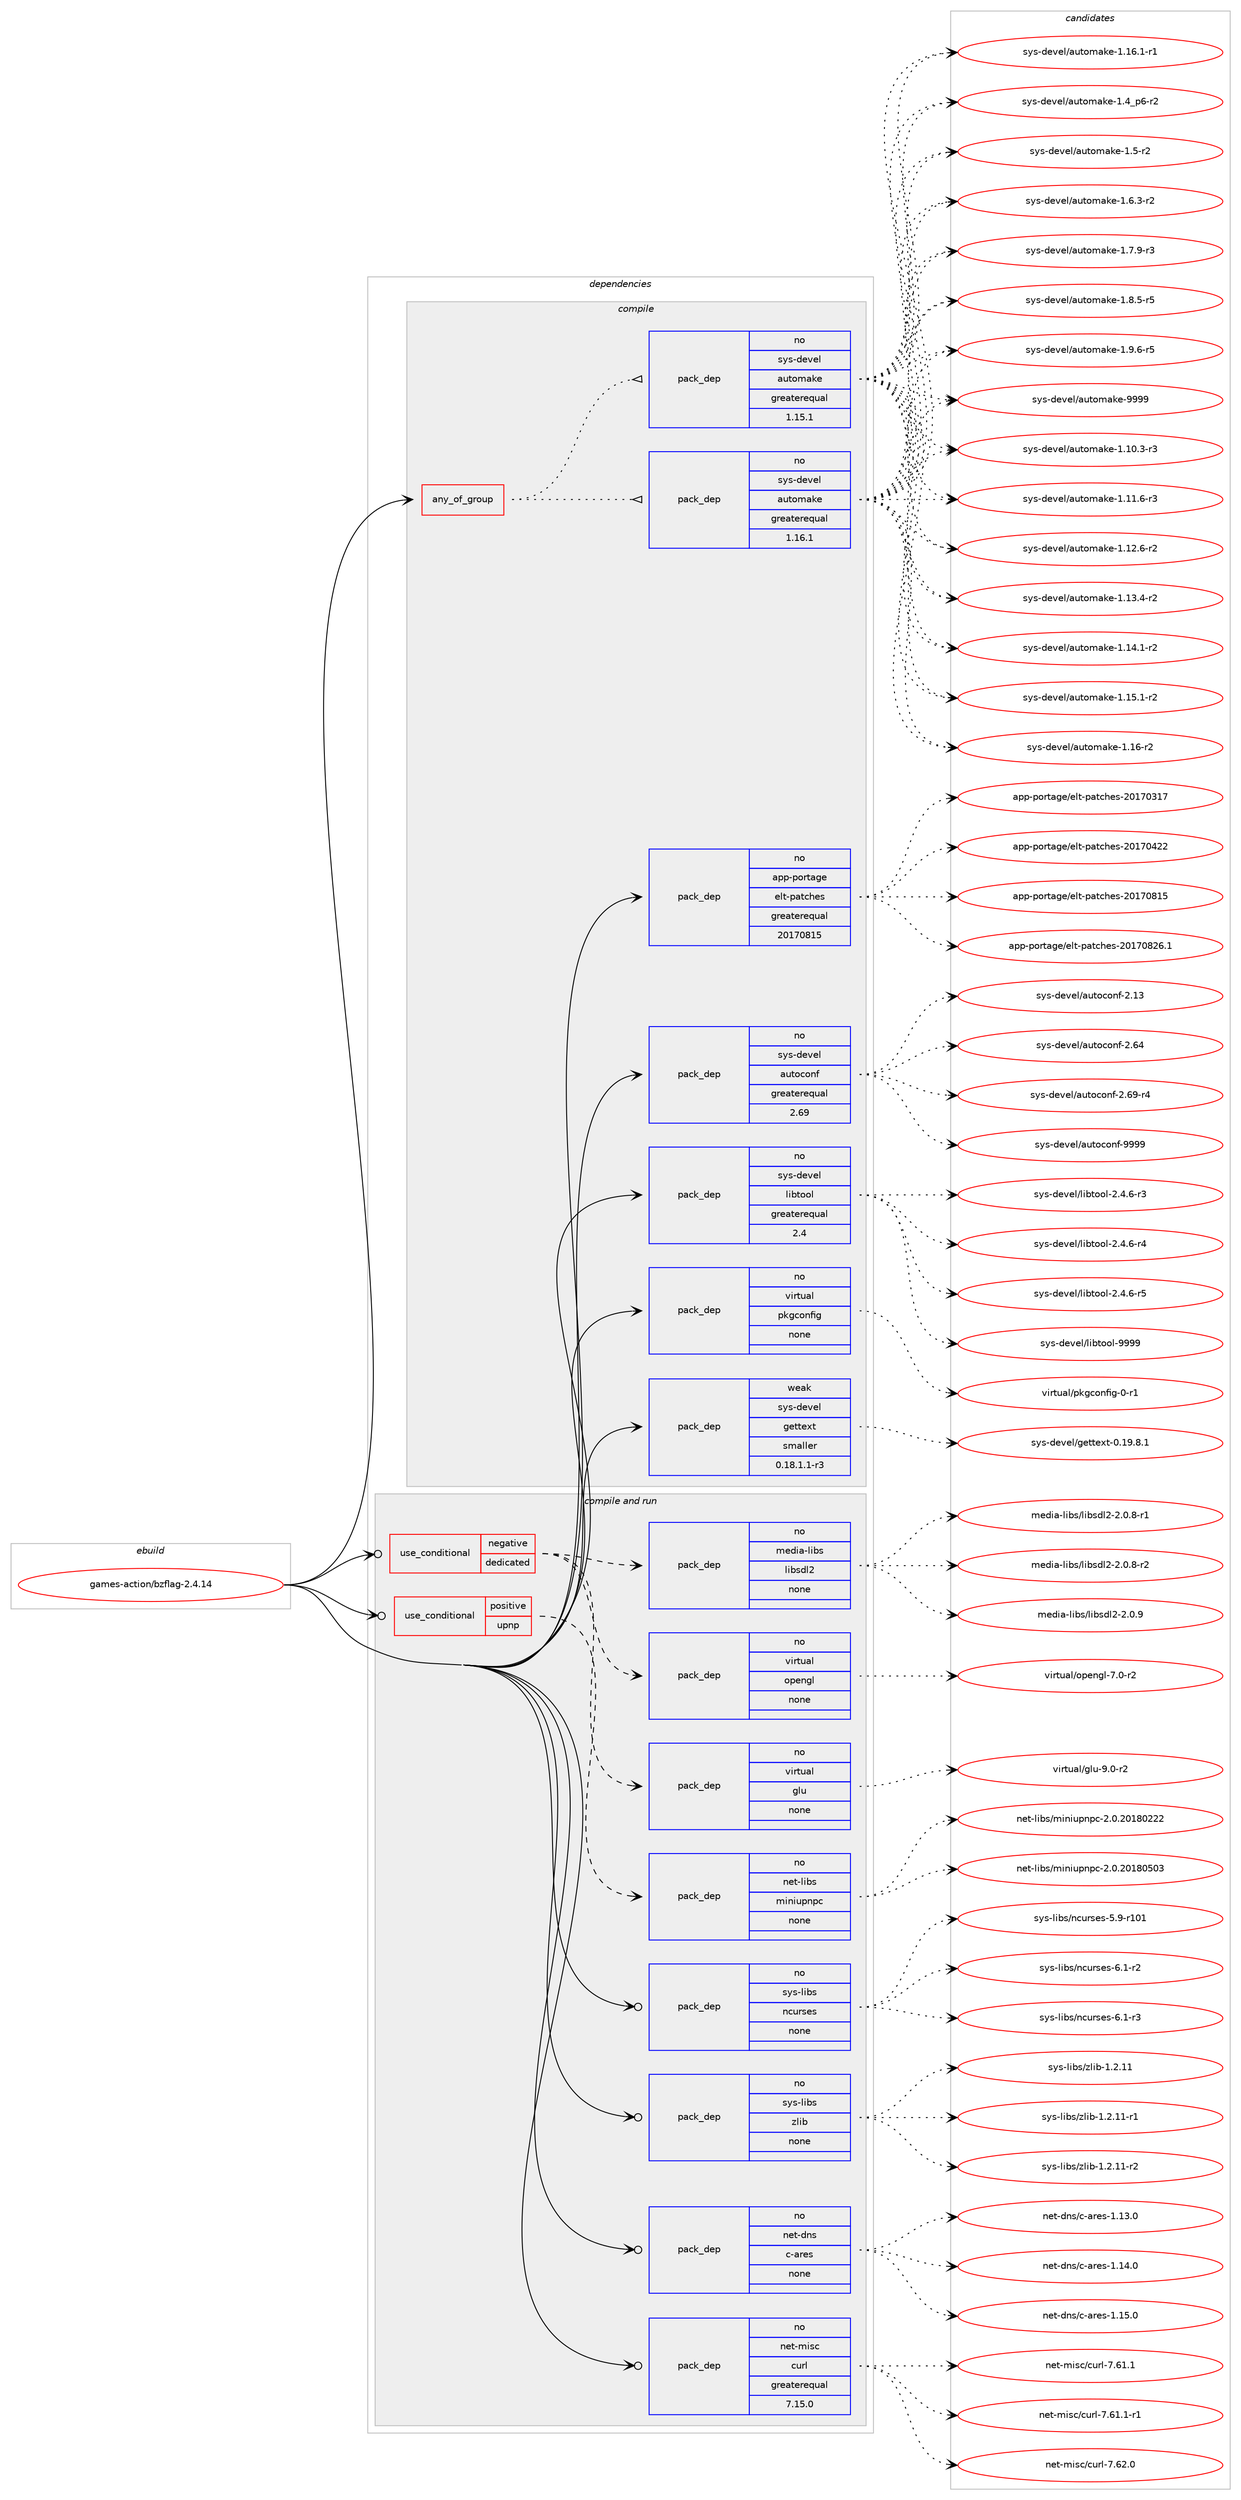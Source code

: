 digraph prolog {

# *************
# Graph options
# *************

newrank=true;
concentrate=true;
compound=true;
graph [rankdir=LR,fontname=Helvetica,fontsize=10,ranksep=1.5];#, ranksep=2.5, nodesep=0.2];
edge  [arrowhead=vee];
node  [fontname=Helvetica,fontsize=10];

# **********
# The ebuild
# **********

subgraph cluster_leftcol {
color=gray;
rank=same;
label=<<i>ebuild</i>>;
id [label="games-action/bzflag-2.4.14", color=red, width=4, href="../games-action/bzflag-2.4.14.svg"];
}

# ****************
# The dependencies
# ****************

subgraph cluster_midcol {
color=gray;
label=<<i>dependencies</i>>;
subgraph cluster_compile {
fillcolor="#eeeeee";
style=filled;
label=<<i>compile</i>>;
subgraph any90 {
dependency3392 [label=<<TABLE BORDER="0" CELLBORDER="1" CELLSPACING="0" CELLPADDING="4"><TR><TD CELLPADDING="10">any_of_group</TD></TR></TABLE>>, shape=none, color=red];subgraph pack2776 {
dependency3393 [label=<<TABLE BORDER="0" CELLBORDER="1" CELLSPACING="0" CELLPADDING="4" WIDTH="220"><TR><TD ROWSPAN="6" CELLPADDING="30">pack_dep</TD></TR><TR><TD WIDTH="110">no</TD></TR><TR><TD>sys-devel</TD></TR><TR><TD>automake</TD></TR><TR><TD>greaterequal</TD></TR><TR><TD>1.16.1</TD></TR></TABLE>>, shape=none, color=blue];
}
dependency3392:e -> dependency3393:w [weight=20,style="dotted",arrowhead="oinv"];
subgraph pack2777 {
dependency3394 [label=<<TABLE BORDER="0" CELLBORDER="1" CELLSPACING="0" CELLPADDING="4" WIDTH="220"><TR><TD ROWSPAN="6" CELLPADDING="30">pack_dep</TD></TR><TR><TD WIDTH="110">no</TD></TR><TR><TD>sys-devel</TD></TR><TR><TD>automake</TD></TR><TR><TD>greaterequal</TD></TR><TR><TD>1.15.1</TD></TR></TABLE>>, shape=none, color=blue];
}
dependency3392:e -> dependency3394:w [weight=20,style="dotted",arrowhead="oinv"];
}
id:e -> dependency3392:w [weight=20,style="solid",arrowhead="vee"];
subgraph pack2778 {
dependency3395 [label=<<TABLE BORDER="0" CELLBORDER="1" CELLSPACING="0" CELLPADDING="4" WIDTH="220"><TR><TD ROWSPAN="6" CELLPADDING="30">pack_dep</TD></TR><TR><TD WIDTH="110">no</TD></TR><TR><TD>app-portage</TD></TR><TR><TD>elt-patches</TD></TR><TR><TD>greaterequal</TD></TR><TR><TD>20170815</TD></TR></TABLE>>, shape=none, color=blue];
}
id:e -> dependency3395:w [weight=20,style="solid",arrowhead="vee"];
subgraph pack2779 {
dependency3396 [label=<<TABLE BORDER="0" CELLBORDER="1" CELLSPACING="0" CELLPADDING="4" WIDTH="220"><TR><TD ROWSPAN="6" CELLPADDING="30">pack_dep</TD></TR><TR><TD WIDTH="110">no</TD></TR><TR><TD>sys-devel</TD></TR><TR><TD>autoconf</TD></TR><TR><TD>greaterequal</TD></TR><TR><TD>2.69</TD></TR></TABLE>>, shape=none, color=blue];
}
id:e -> dependency3396:w [weight=20,style="solid",arrowhead="vee"];
subgraph pack2780 {
dependency3397 [label=<<TABLE BORDER="0" CELLBORDER="1" CELLSPACING="0" CELLPADDING="4" WIDTH="220"><TR><TD ROWSPAN="6" CELLPADDING="30">pack_dep</TD></TR><TR><TD WIDTH="110">no</TD></TR><TR><TD>sys-devel</TD></TR><TR><TD>libtool</TD></TR><TR><TD>greaterequal</TD></TR><TR><TD>2.4</TD></TR></TABLE>>, shape=none, color=blue];
}
id:e -> dependency3397:w [weight=20,style="solid",arrowhead="vee"];
subgraph pack2781 {
dependency3398 [label=<<TABLE BORDER="0" CELLBORDER="1" CELLSPACING="0" CELLPADDING="4" WIDTH="220"><TR><TD ROWSPAN="6" CELLPADDING="30">pack_dep</TD></TR><TR><TD WIDTH="110">no</TD></TR><TR><TD>virtual</TD></TR><TR><TD>pkgconfig</TD></TR><TR><TD>none</TD></TR><TR><TD></TD></TR></TABLE>>, shape=none, color=blue];
}
id:e -> dependency3398:w [weight=20,style="solid",arrowhead="vee"];
subgraph pack2782 {
dependency3399 [label=<<TABLE BORDER="0" CELLBORDER="1" CELLSPACING="0" CELLPADDING="4" WIDTH="220"><TR><TD ROWSPAN="6" CELLPADDING="30">pack_dep</TD></TR><TR><TD WIDTH="110">weak</TD></TR><TR><TD>sys-devel</TD></TR><TR><TD>gettext</TD></TR><TR><TD>smaller</TD></TR><TR><TD>0.18.1.1-r3</TD></TR></TABLE>>, shape=none, color=blue];
}
id:e -> dependency3399:w [weight=20,style="solid",arrowhead="vee"];
}
subgraph cluster_compileandrun {
fillcolor="#eeeeee";
style=filled;
label=<<i>compile and run</i>>;
subgraph cond519 {
dependency3400 [label=<<TABLE BORDER="0" CELLBORDER="1" CELLSPACING="0" CELLPADDING="4"><TR><TD ROWSPAN="3" CELLPADDING="10">use_conditional</TD></TR><TR><TD>negative</TD></TR><TR><TD>dedicated</TD></TR></TABLE>>, shape=none, color=red];
subgraph pack2783 {
dependency3401 [label=<<TABLE BORDER="0" CELLBORDER="1" CELLSPACING="0" CELLPADDING="4" WIDTH="220"><TR><TD ROWSPAN="6" CELLPADDING="30">pack_dep</TD></TR><TR><TD WIDTH="110">no</TD></TR><TR><TD>media-libs</TD></TR><TR><TD>libsdl2</TD></TR><TR><TD>none</TD></TR><TR><TD></TD></TR></TABLE>>, shape=none, color=blue];
}
dependency3400:e -> dependency3401:w [weight=20,style="dashed",arrowhead="vee"];
subgraph pack2784 {
dependency3402 [label=<<TABLE BORDER="0" CELLBORDER="1" CELLSPACING="0" CELLPADDING="4" WIDTH="220"><TR><TD ROWSPAN="6" CELLPADDING="30">pack_dep</TD></TR><TR><TD WIDTH="110">no</TD></TR><TR><TD>virtual</TD></TR><TR><TD>glu</TD></TR><TR><TD>none</TD></TR><TR><TD></TD></TR></TABLE>>, shape=none, color=blue];
}
dependency3400:e -> dependency3402:w [weight=20,style="dashed",arrowhead="vee"];
subgraph pack2785 {
dependency3403 [label=<<TABLE BORDER="0" CELLBORDER="1" CELLSPACING="0" CELLPADDING="4" WIDTH="220"><TR><TD ROWSPAN="6" CELLPADDING="30">pack_dep</TD></TR><TR><TD WIDTH="110">no</TD></TR><TR><TD>virtual</TD></TR><TR><TD>opengl</TD></TR><TR><TD>none</TD></TR><TR><TD></TD></TR></TABLE>>, shape=none, color=blue];
}
dependency3400:e -> dependency3403:w [weight=20,style="dashed",arrowhead="vee"];
}
id:e -> dependency3400:w [weight=20,style="solid",arrowhead="odotvee"];
subgraph cond520 {
dependency3404 [label=<<TABLE BORDER="0" CELLBORDER="1" CELLSPACING="0" CELLPADDING="4"><TR><TD ROWSPAN="3" CELLPADDING="10">use_conditional</TD></TR><TR><TD>positive</TD></TR><TR><TD>upnp</TD></TR></TABLE>>, shape=none, color=red];
subgraph pack2786 {
dependency3405 [label=<<TABLE BORDER="0" CELLBORDER="1" CELLSPACING="0" CELLPADDING="4" WIDTH="220"><TR><TD ROWSPAN="6" CELLPADDING="30">pack_dep</TD></TR><TR><TD WIDTH="110">no</TD></TR><TR><TD>net-libs</TD></TR><TR><TD>miniupnpc</TD></TR><TR><TD>none</TD></TR><TR><TD></TD></TR></TABLE>>, shape=none, color=blue];
}
dependency3404:e -> dependency3405:w [weight=20,style="dashed",arrowhead="vee"];
}
id:e -> dependency3404:w [weight=20,style="solid",arrowhead="odotvee"];
subgraph pack2787 {
dependency3406 [label=<<TABLE BORDER="0" CELLBORDER="1" CELLSPACING="0" CELLPADDING="4" WIDTH="220"><TR><TD ROWSPAN="6" CELLPADDING="30">pack_dep</TD></TR><TR><TD WIDTH="110">no</TD></TR><TR><TD>net-dns</TD></TR><TR><TD>c-ares</TD></TR><TR><TD>none</TD></TR><TR><TD></TD></TR></TABLE>>, shape=none, color=blue];
}
id:e -> dependency3406:w [weight=20,style="solid",arrowhead="odotvee"];
subgraph pack2788 {
dependency3407 [label=<<TABLE BORDER="0" CELLBORDER="1" CELLSPACING="0" CELLPADDING="4" WIDTH="220"><TR><TD ROWSPAN="6" CELLPADDING="30">pack_dep</TD></TR><TR><TD WIDTH="110">no</TD></TR><TR><TD>net-misc</TD></TR><TR><TD>curl</TD></TR><TR><TD>greaterequal</TD></TR><TR><TD>7.15.0</TD></TR></TABLE>>, shape=none, color=blue];
}
id:e -> dependency3407:w [weight=20,style="solid",arrowhead="odotvee"];
subgraph pack2789 {
dependency3408 [label=<<TABLE BORDER="0" CELLBORDER="1" CELLSPACING="0" CELLPADDING="4" WIDTH="220"><TR><TD ROWSPAN="6" CELLPADDING="30">pack_dep</TD></TR><TR><TD WIDTH="110">no</TD></TR><TR><TD>sys-libs</TD></TR><TR><TD>ncurses</TD></TR><TR><TD>none</TD></TR><TR><TD></TD></TR></TABLE>>, shape=none, color=blue];
}
id:e -> dependency3408:w [weight=20,style="solid",arrowhead="odotvee"];
subgraph pack2790 {
dependency3409 [label=<<TABLE BORDER="0" CELLBORDER="1" CELLSPACING="0" CELLPADDING="4" WIDTH="220"><TR><TD ROWSPAN="6" CELLPADDING="30">pack_dep</TD></TR><TR><TD WIDTH="110">no</TD></TR><TR><TD>sys-libs</TD></TR><TR><TD>zlib</TD></TR><TR><TD>none</TD></TR><TR><TD></TD></TR></TABLE>>, shape=none, color=blue];
}
id:e -> dependency3409:w [weight=20,style="solid",arrowhead="odotvee"];
}
subgraph cluster_run {
fillcolor="#eeeeee";
style=filled;
label=<<i>run</i>>;
}
}

# **************
# The candidates
# **************

subgraph cluster_choices {
rank=same;
color=gray;
label=<<i>candidates</i>>;

subgraph choice2776 {
color=black;
nodesep=1;
choice11512111545100101118101108479711711611110997107101454946494846514511451 [label="sys-devel/automake-1.10.3-r3", color=red, width=4,href="../sys-devel/automake-1.10.3-r3.svg"];
choice11512111545100101118101108479711711611110997107101454946494946544511451 [label="sys-devel/automake-1.11.6-r3", color=red, width=4,href="../sys-devel/automake-1.11.6-r3.svg"];
choice11512111545100101118101108479711711611110997107101454946495046544511450 [label="sys-devel/automake-1.12.6-r2", color=red, width=4,href="../sys-devel/automake-1.12.6-r2.svg"];
choice11512111545100101118101108479711711611110997107101454946495146524511450 [label="sys-devel/automake-1.13.4-r2", color=red, width=4,href="../sys-devel/automake-1.13.4-r2.svg"];
choice11512111545100101118101108479711711611110997107101454946495246494511450 [label="sys-devel/automake-1.14.1-r2", color=red, width=4,href="../sys-devel/automake-1.14.1-r2.svg"];
choice11512111545100101118101108479711711611110997107101454946495346494511450 [label="sys-devel/automake-1.15.1-r2", color=red, width=4,href="../sys-devel/automake-1.15.1-r2.svg"];
choice1151211154510010111810110847971171161111099710710145494649544511450 [label="sys-devel/automake-1.16-r2", color=red, width=4,href="../sys-devel/automake-1.16-r2.svg"];
choice11512111545100101118101108479711711611110997107101454946495446494511449 [label="sys-devel/automake-1.16.1-r1", color=red, width=4,href="../sys-devel/automake-1.16.1-r1.svg"];
choice115121115451001011181011084797117116111109971071014549465295112544511450 [label="sys-devel/automake-1.4_p6-r2", color=red, width=4,href="../sys-devel/automake-1.4_p6-r2.svg"];
choice11512111545100101118101108479711711611110997107101454946534511450 [label="sys-devel/automake-1.5-r2", color=red, width=4,href="../sys-devel/automake-1.5-r2.svg"];
choice115121115451001011181011084797117116111109971071014549465446514511450 [label="sys-devel/automake-1.6.3-r2", color=red, width=4,href="../sys-devel/automake-1.6.3-r2.svg"];
choice115121115451001011181011084797117116111109971071014549465546574511451 [label="sys-devel/automake-1.7.9-r3", color=red, width=4,href="../sys-devel/automake-1.7.9-r3.svg"];
choice115121115451001011181011084797117116111109971071014549465646534511453 [label="sys-devel/automake-1.8.5-r5", color=red, width=4,href="../sys-devel/automake-1.8.5-r5.svg"];
choice115121115451001011181011084797117116111109971071014549465746544511453 [label="sys-devel/automake-1.9.6-r5", color=red, width=4,href="../sys-devel/automake-1.9.6-r5.svg"];
choice115121115451001011181011084797117116111109971071014557575757 [label="sys-devel/automake-9999", color=red, width=4,href="../sys-devel/automake-9999.svg"];
dependency3393:e -> choice11512111545100101118101108479711711611110997107101454946494846514511451:w [style=dotted,weight="100"];
dependency3393:e -> choice11512111545100101118101108479711711611110997107101454946494946544511451:w [style=dotted,weight="100"];
dependency3393:e -> choice11512111545100101118101108479711711611110997107101454946495046544511450:w [style=dotted,weight="100"];
dependency3393:e -> choice11512111545100101118101108479711711611110997107101454946495146524511450:w [style=dotted,weight="100"];
dependency3393:e -> choice11512111545100101118101108479711711611110997107101454946495246494511450:w [style=dotted,weight="100"];
dependency3393:e -> choice11512111545100101118101108479711711611110997107101454946495346494511450:w [style=dotted,weight="100"];
dependency3393:e -> choice1151211154510010111810110847971171161111099710710145494649544511450:w [style=dotted,weight="100"];
dependency3393:e -> choice11512111545100101118101108479711711611110997107101454946495446494511449:w [style=dotted,weight="100"];
dependency3393:e -> choice115121115451001011181011084797117116111109971071014549465295112544511450:w [style=dotted,weight="100"];
dependency3393:e -> choice11512111545100101118101108479711711611110997107101454946534511450:w [style=dotted,weight="100"];
dependency3393:e -> choice115121115451001011181011084797117116111109971071014549465446514511450:w [style=dotted,weight="100"];
dependency3393:e -> choice115121115451001011181011084797117116111109971071014549465546574511451:w [style=dotted,weight="100"];
dependency3393:e -> choice115121115451001011181011084797117116111109971071014549465646534511453:w [style=dotted,weight="100"];
dependency3393:e -> choice115121115451001011181011084797117116111109971071014549465746544511453:w [style=dotted,weight="100"];
dependency3393:e -> choice115121115451001011181011084797117116111109971071014557575757:w [style=dotted,weight="100"];
}
subgraph choice2777 {
color=black;
nodesep=1;
choice11512111545100101118101108479711711611110997107101454946494846514511451 [label="sys-devel/automake-1.10.3-r3", color=red, width=4,href="../sys-devel/automake-1.10.3-r3.svg"];
choice11512111545100101118101108479711711611110997107101454946494946544511451 [label="sys-devel/automake-1.11.6-r3", color=red, width=4,href="../sys-devel/automake-1.11.6-r3.svg"];
choice11512111545100101118101108479711711611110997107101454946495046544511450 [label="sys-devel/automake-1.12.6-r2", color=red, width=4,href="../sys-devel/automake-1.12.6-r2.svg"];
choice11512111545100101118101108479711711611110997107101454946495146524511450 [label="sys-devel/automake-1.13.4-r2", color=red, width=4,href="../sys-devel/automake-1.13.4-r2.svg"];
choice11512111545100101118101108479711711611110997107101454946495246494511450 [label="sys-devel/automake-1.14.1-r2", color=red, width=4,href="../sys-devel/automake-1.14.1-r2.svg"];
choice11512111545100101118101108479711711611110997107101454946495346494511450 [label="sys-devel/automake-1.15.1-r2", color=red, width=4,href="../sys-devel/automake-1.15.1-r2.svg"];
choice1151211154510010111810110847971171161111099710710145494649544511450 [label="sys-devel/automake-1.16-r2", color=red, width=4,href="../sys-devel/automake-1.16-r2.svg"];
choice11512111545100101118101108479711711611110997107101454946495446494511449 [label="sys-devel/automake-1.16.1-r1", color=red, width=4,href="../sys-devel/automake-1.16.1-r1.svg"];
choice115121115451001011181011084797117116111109971071014549465295112544511450 [label="sys-devel/automake-1.4_p6-r2", color=red, width=4,href="../sys-devel/automake-1.4_p6-r2.svg"];
choice11512111545100101118101108479711711611110997107101454946534511450 [label="sys-devel/automake-1.5-r2", color=red, width=4,href="../sys-devel/automake-1.5-r2.svg"];
choice115121115451001011181011084797117116111109971071014549465446514511450 [label="sys-devel/automake-1.6.3-r2", color=red, width=4,href="../sys-devel/automake-1.6.3-r2.svg"];
choice115121115451001011181011084797117116111109971071014549465546574511451 [label="sys-devel/automake-1.7.9-r3", color=red, width=4,href="../sys-devel/automake-1.7.9-r3.svg"];
choice115121115451001011181011084797117116111109971071014549465646534511453 [label="sys-devel/automake-1.8.5-r5", color=red, width=4,href="../sys-devel/automake-1.8.5-r5.svg"];
choice115121115451001011181011084797117116111109971071014549465746544511453 [label="sys-devel/automake-1.9.6-r5", color=red, width=4,href="../sys-devel/automake-1.9.6-r5.svg"];
choice115121115451001011181011084797117116111109971071014557575757 [label="sys-devel/automake-9999", color=red, width=4,href="../sys-devel/automake-9999.svg"];
dependency3394:e -> choice11512111545100101118101108479711711611110997107101454946494846514511451:w [style=dotted,weight="100"];
dependency3394:e -> choice11512111545100101118101108479711711611110997107101454946494946544511451:w [style=dotted,weight="100"];
dependency3394:e -> choice11512111545100101118101108479711711611110997107101454946495046544511450:w [style=dotted,weight="100"];
dependency3394:e -> choice11512111545100101118101108479711711611110997107101454946495146524511450:w [style=dotted,weight="100"];
dependency3394:e -> choice11512111545100101118101108479711711611110997107101454946495246494511450:w [style=dotted,weight="100"];
dependency3394:e -> choice11512111545100101118101108479711711611110997107101454946495346494511450:w [style=dotted,weight="100"];
dependency3394:e -> choice1151211154510010111810110847971171161111099710710145494649544511450:w [style=dotted,weight="100"];
dependency3394:e -> choice11512111545100101118101108479711711611110997107101454946495446494511449:w [style=dotted,weight="100"];
dependency3394:e -> choice115121115451001011181011084797117116111109971071014549465295112544511450:w [style=dotted,weight="100"];
dependency3394:e -> choice11512111545100101118101108479711711611110997107101454946534511450:w [style=dotted,weight="100"];
dependency3394:e -> choice115121115451001011181011084797117116111109971071014549465446514511450:w [style=dotted,weight="100"];
dependency3394:e -> choice115121115451001011181011084797117116111109971071014549465546574511451:w [style=dotted,weight="100"];
dependency3394:e -> choice115121115451001011181011084797117116111109971071014549465646534511453:w [style=dotted,weight="100"];
dependency3394:e -> choice115121115451001011181011084797117116111109971071014549465746544511453:w [style=dotted,weight="100"];
dependency3394:e -> choice115121115451001011181011084797117116111109971071014557575757:w [style=dotted,weight="100"];
}
subgraph choice2778 {
color=black;
nodesep=1;
choice97112112451121111141169710310147101108116451129711699104101115455048495548514955 [label="app-portage/elt-patches-20170317", color=red, width=4,href="../app-portage/elt-patches-20170317.svg"];
choice97112112451121111141169710310147101108116451129711699104101115455048495548525050 [label="app-portage/elt-patches-20170422", color=red, width=4,href="../app-portage/elt-patches-20170422.svg"];
choice97112112451121111141169710310147101108116451129711699104101115455048495548564953 [label="app-portage/elt-patches-20170815", color=red, width=4,href="../app-portage/elt-patches-20170815.svg"];
choice971121124511211111411697103101471011081164511297116991041011154550484955485650544649 [label="app-portage/elt-patches-20170826.1", color=red, width=4,href="../app-portage/elt-patches-20170826.1.svg"];
dependency3395:e -> choice97112112451121111141169710310147101108116451129711699104101115455048495548514955:w [style=dotted,weight="100"];
dependency3395:e -> choice97112112451121111141169710310147101108116451129711699104101115455048495548525050:w [style=dotted,weight="100"];
dependency3395:e -> choice97112112451121111141169710310147101108116451129711699104101115455048495548564953:w [style=dotted,weight="100"];
dependency3395:e -> choice971121124511211111411697103101471011081164511297116991041011154550484955485650544649:w [style=dotted,weight="100"];
}
subgraph choice2779 {
color=black;
nodesep=1;
choice115121115451001011181011084797117116111991111101024550464951 [label="sys-devel/autoconf-2.13", color=red, width=4,href="../sys-devel/autoconf-2.13.svg"];
choice115121115451001011181011084797117116111991111101024550465452 [label="sys-devel/autoconf-2.64", color=red, width=4,href="../sys-devel/autoconf-2.64.svg"];
choice1151211154510010111810110847971171161119911111010245504654574511452 [label="sys-devel/autoconf-2.69-r4", color=red, width=4,href="../sys-devel/autoconf-2.69-r4.svg"];
choice115121115451001011181011084797117116111991111101024557575757 [label="sys-devel/autoconf-9999", color=red, width=4,href="../sys-devel/autoconf-9999.svg"];
dependency3396:e -> choice115121115451001011181011084797117116111991111101024550464951:w [style=dotted,weight="100"];
dependency3396:e -> choice115121115451001011181011084797117116111991111101024550465452:w [style=dotted,weight="100"];
dependency3396:e -> choice1151211154510010111810110847971171161119911111010245504654574511452:w [style=dotted,weight="100"];
dependency3396:e -> choice115121115451001011181011084797117116111991111101024557575757:w [style=dotted,weight="100"];
}
subgraph choice2780 {
color=black;
nodesep=1;
choice1151211154510010111810110847108105981161111111084550465246544511451 [label="sys-devel/libtool-2.4.6-r3", color=red, width=4,href="../sys-devel/libtool-2.4.6-r3.svg"];
choice1151211154510010111810110847108105981161111111084550465246544511452 [label="sys-devel/libtool-2.4.6-r4", color=red, width=4,href="../sys-devel/libtool-2.4.6-r4.svg"];
choice1151211154510010111810110847108105981161111111084550465246544511453 [label="sys-devel/libtool-2.4.6-r5", color=red, width=4,href="../sys-devel/libtool-2.4.6-r5.svg"];
choice1151211154510010111810110847108105981161111111084557575757 [label="sys-devel/libtool-9999", color=red, width=4,href="../sys-devel/libtool-9999.svg"];
dependency3397:e -> choice1151211154510010111810110847108105981161111111084550465246544511451:w [style=dotted,weight="100"];
dependency3397:e -> choice1151211154510010111810110847108105981161111111084550465246544511452:w [style=dotted,weight="100"];
dependency3397:e -> choice1151211154510010111810110847108105981161111111084550465246544511453:w [style=dotted,weight="100"];
dependency3397:e -> choice1151211154510010111810110847108105981161111111084557575757:w [style=dotted,weight="100"];
}
subgraph choice2781 {
color=black;
nodesep=1;
choice11810511411611797108471121071039911111010210510345484511449 [label="virtual/pkgconfig-0-r1", color=red, width=4,href="../virtual/pkgconfig-0-r1.svg"];
dependency3398:e -> choice11810511411611797108471121071039911111010210510345484511449:w [style=dotted,weight="100"];
}
subgraph choice2782 {
color=black;
nodesep=1;
choice1151211154510010111810110847103101116116101120116454846495746564649 [label="sys-devel/gettext-0.19.8.1", color=red, width=4,href="../sys-devel/gettext-0.19.8.1.svg"];
dependency3399:e -> choice1151211154510010111810110847103101116116101120116454846495746564649:w [style=dotted,weight="100"];
}
subgraph choice2783 {
color=black;
nodesep=1;
choice1091011001059745108105981154710810598115100108504550464846564511449 [label="media-libs/libsdl2-2.0.8-r1", color=red, width=4,href="../media-libs/libsdl2-2.0.8-r1.svg"];
choice1091011001059745108105981154710810598115100108504550464846564511450 [label="media-libs/libsdl2-2.0.8-r2", color=red, width=4,href="../media-libs/libsdl2-2.0.8-r2.svg"];
choice109101100105974510810598115471081059811510010850455046484657 [label="media-libs/libsdl2-2.0.9", color=red, width=4,href="../media-libs/libsdl2-2.0.9.svg"];
dependency3401:e -> choice1091011001059745108105981154710810598115100108504550464846564511449:w [style=dotted,weight="100"];
dependency3401:e -> choice1091011001059745108105981154710810598115100108504550464846564511450:w [style=dotted,weight="100"];
dependency3401:e -> choice109101100105974510810598115471081059811510010850455046484657:w [style=dotted,weight="100"];
}
subgraph choice2784 {
color=black;
nodesep=1;
choice1181051141161179710847103108117455746484511450 [label="virtual/glu-9.0-r2", color=red, width=4,href="../virtual/glu-9.0-r2.svg"];
dependency3402:e -> choice1181051141161179710847103108117455746484511450:w [style=dotted,weight="100"];
}
subgraph choice2785 {
color=black;
nodesep=1;
choice1181051141161179710847111112101110103108455546484511450 [label="virtual/opengl-7.0-r2", color=red, width=4,href="../virtual/opengl-7.0-r2.svg"];
dependency3403:e -> choice1181051141161179710847111112101110103108455546484511450:w [style=dotted,weight="100"];
}
subgraph choice2786 {
color=black;
nodesep=1;
choice1101011164510810598115471091051101051171121101129945504648465048495648505050 [label="net-libs/miniupnpc-2.0.20180222", color=red, width=4,href="../net-libs/miniupnpc-2.0.20180222.svg"];
choice1101011164510810598115471091051101051171121101129945504648465048495648534851 [label="net-libs/miniupnpc-2.0.20180503", color=red, width=4,href="../net-libs/miniupnpc-2.0.20180503.svg"];
dependency3405:e -> choice1101011164510810598115471091051101051171121101129945504648465048495648505050:w [style=dotted,weight="100"];
dependency3405:e -> choice1101011164510810598115471091051101051171121101129945504648465048495648534851:w [style=dotted,weight="100"];
}
subgraph choice2787 {
color=black;
nodesep=1;
choice110101116451001101154799459711410111545494649514648 [label="net-dns/c-ares-1.13.0", color=red, width=4,href="../net-dns/c-ares-1.13.0.svg"];
choice110101116451001101154799459711410111545494649524648 [label="net-dns/c-ares-1.14.0", color=red, width=4,href="../net-dns/c-ares-1.14.0.svg"];
choice110101116451001101154799459711410111545494649534648 [label="net-dns/c-ares-1.15.0", color=red, width=4,href="../net-dns/c-ares-1.15.0.svg"];
dependency3406:e -> choice110101116451001101154799459711410111545494649514648:w [style=dotted,weight="100"];
dependency3406:e -> choice110101116451001101154799459711410111545494649524648:w [style=dotted,weight="100"];
dependency3406:e -> choice110101116451001101154799459711410111545494649534648:w [style=dotted,weight="100"];
}
subgraph choice2788 {
color=black;
nodesep=1;
choice1101011164510910511599479911711410845554654494649 [label="net-misc/curl-7.61.1", color=red, width=4,href="../net-misc/curl-7.61.1.svg"];
choice11010111645109105115994799117114108455546544946494511449 [label="net-misc/curl-7.61.1-r1", color=red, width=4,href="../net-misc/curl-7.61.1-r1.svg"];
choice1101011164510910511599479911711410845554654504648 [label="net-misc/curl-7.62.0", color=red, width=4,href="../net-misc/curl-7.62.0.svg"];
dependency3407:e -> choice1101011164510910511599479911711410845554654494649:w [style=dotted,weight="100"];
dependency3407:e -> choice11010111645109105115994799117114108455546544946494511449:w [style=dotted,weight="100"];
dependency3407:e -> choice1101011164510910511599479911711410845554654504648:w [style=dotted,weight="100"];
}
subgraph choice2789 {
color=black;
nodesep=1;
choice115121115451081059811547110991171141151011154553465745114494849 [label="sys-libs/ncurses-5.9-r101", color=red, width=4,href="../sys-libs/ncurses-5.9-r101.svg"];
choice11512111545108105981154711099117114115101115455446494511450 [label="sys-libs/ncurses-6.1-r2", color=red, width=4,href="../sys-libs/ncurses-6.1-r2.svg"];
choice11512111545108105981154711099117114115101115455446494511451 [label="sys-libs/ncurses-6.1-r3", color=red, width=4,href="../sys-libs/ncurses-6.1-r3.svg"];
dependency3408:e -> choice115121115451081059811547110991171141151011154553465745114494849:w [style=dotted,weight="100"];
dependency3408:e -> choice11512111545108105981154711099117114115101115455446494511450:w [style=dotted,weight="100"];
dependency3408:e -> choice11512111545108105981154711099117114115101115455446494511451:w [style=dotted,weight="100"];
}
subgraph choice2790 {
color=black;
nodesep=1;
choice1151211154510810598115471221081059845494650464949 [label="sys-libs/zlib-1.2.11", color=red, width=4,href="../sys-libs/zlib-1.2.11.svg"];
choice11512111545108105981154712210810598454946504649494511449 [label="sys-libs/zlib-1.2.11-r1", color=red, width=4,href="../sys-libs/zlib-1.2.11-r1.svg"];
choice11512111545108105981154712210810598454946504649494511450 [label="sys-libs/zlib-1.2.11-r2", color=red, width=4,href="../sys-libs/zlib-1.2.11-r2.svg"];
dependency3409:e -> choice1151211154510810598115471221081059845494650464949:w [style=dotted,weight="100"];
dependency3409:e -> choice11512111545108105981154712210810598454946504649494511449:w [style=dotted,weight="100"];
dependency3409:e -> choice11512111545108105981154712210810598454946504649494511450:w [style=dotted,weight="100"];
}
}

}
